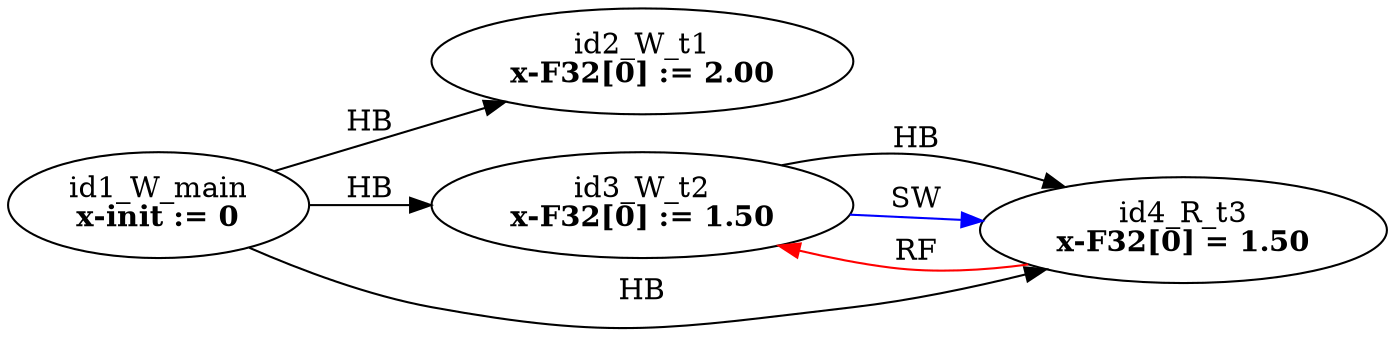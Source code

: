 digraph memory_model {
rankdir=LR;
splines=true; esep=0.5;
id1_W_main -> id2_W_t1 [label = "HB", color="black"];
id1_W_main -> id3_W_t2 [label = "HB", color="black"];
id1_W_main -> id4_R_t3 [label = "HB", color="black"];
id3_W_t2 -> id4_R_t3 [label = "HB", color="black"];
id4_R_t3 -> id3_W_t2 [label = "RF", color="red"];
id3_W_t2 -> id4_R_t3 [label = "SW", color="blue"];
id1_W_main [label=<id1_W_main<br/><B>x-init := 0</B>>, pos="5.0,2!"]
id2_W_t1 [label=<id2_W_t1<br/><B>x-F32[0] := 2.00</B>>, pos="0,0!"]
id3_W_t2 [label=<id3_W_t2<br/><B>x-F32[0] := 1.50</B>>, pos="5,0!"]
id4_R_t3 [label=<id4_R_t3<br/><B>x-F32[0] = 1.50</B>>, pos="10,0!"]
}